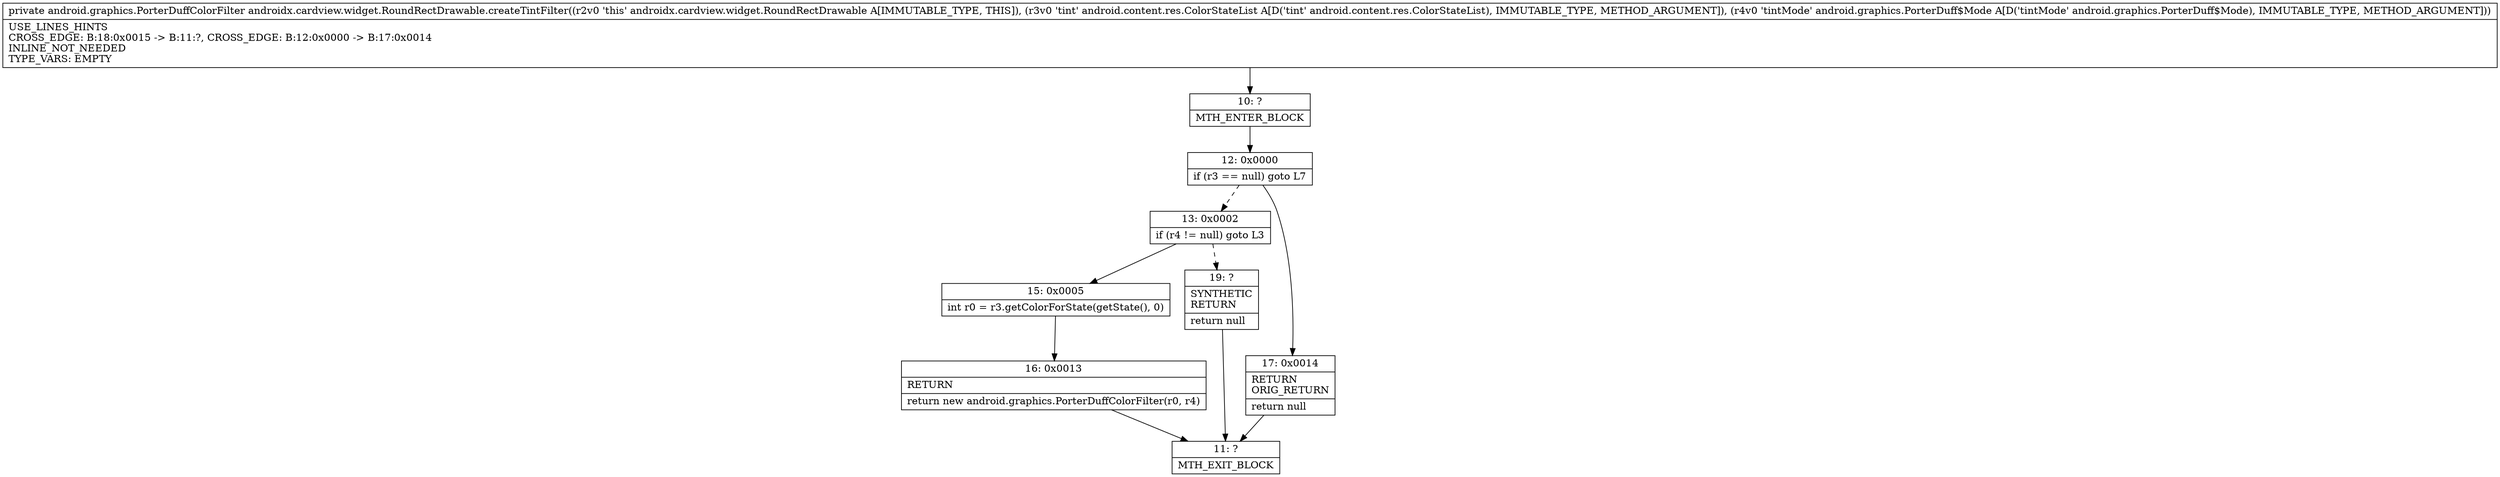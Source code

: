 digraph "CFG forandroidx.cardview.widget.RoundRectDrawable.createTintFilter(Landroid\/content\/res\/ColorStateList;Landroid\/graphics\/PorterDuff$Mode;)Landroid\/graphics\/PorterDuffColorFilter;" {
Node_10 [shape=record,label="{10\:\ ?|MTH_ENTER_BLOCK\l}"];
Node_12 [shape=record,label="{12\:\ 0x0000|if (r3 == null) goto L7\l}"];
Node_13 [shape=record,label="{13\:\ 0x0002|if (r4 != null) goto L3\l}"];
Node_15 [shape=record,label="{15\:\ 0x0005|int r0 = r3.getColorForState(getState(), 0)\l}"];
Node_16 [shape=record,label="{16\:\ 0x0013|RETURN\l|return new android.graphics.PorterDuffColorFilter(r0, r4)\l}"];
Node_11 [shape=record,label="{11\:\ ?|MTH_EXIT_BLOCK\l}"];
Node_19 [shape=record,label="{19\:\ ?|SYNTHETIC\lRETURN\l|return null\l}"];
Node_17 [shape=record,label="{17\:\ 0x0014|RETURN\lORIG_RETURN\l|return null\l}"];
MethodNode[shape=record,label="{private android.graphics.PorterDuffColorFilter androidx.cardview.widget.RoundRectDrawable.createTintFilter((r2v0 'this' androidx.cardview.widget.RoundRectDrawable A[IMMUTABLE_TYPE, THIS]), (r3v0 'tint' android.content.res.ColorStateList A[D('tint' android.content.res.ColorStateList), IMMUTABLE_TYPE, METHOD_ARGUMENT]), (r4v0 'tintMode' android.graphics.PorterDuff$Mode A[D('tintMode' android.graphics.PorterDuff$Mode), IMMUTABLE_TYPE, METHOD_ARGUMENT]))  | USE_LINES_HINTS\lCROSS_EDGE: B:18:0x0015 \-\> B:11:?, CROSS_EDGE: B:12:0x0000 \-\> B:17:0x0014\lINLINE_NOT_NEEDED\lTYPE_VARS: EMPTY\l}"];
MethodNode -> Node_10;Node_10 -> Node_12;
Node_12 -> Node_13[style=dashed];
Node_12 -> Node_17;
Node_13 -> Node_15;
Node_13 -> Node_19[style=dashed];
Node_15 -> Node_16;
Node_16 -> Node_11;
Node_19 -> Node_11;
Node_17 -> Node_11;
}

